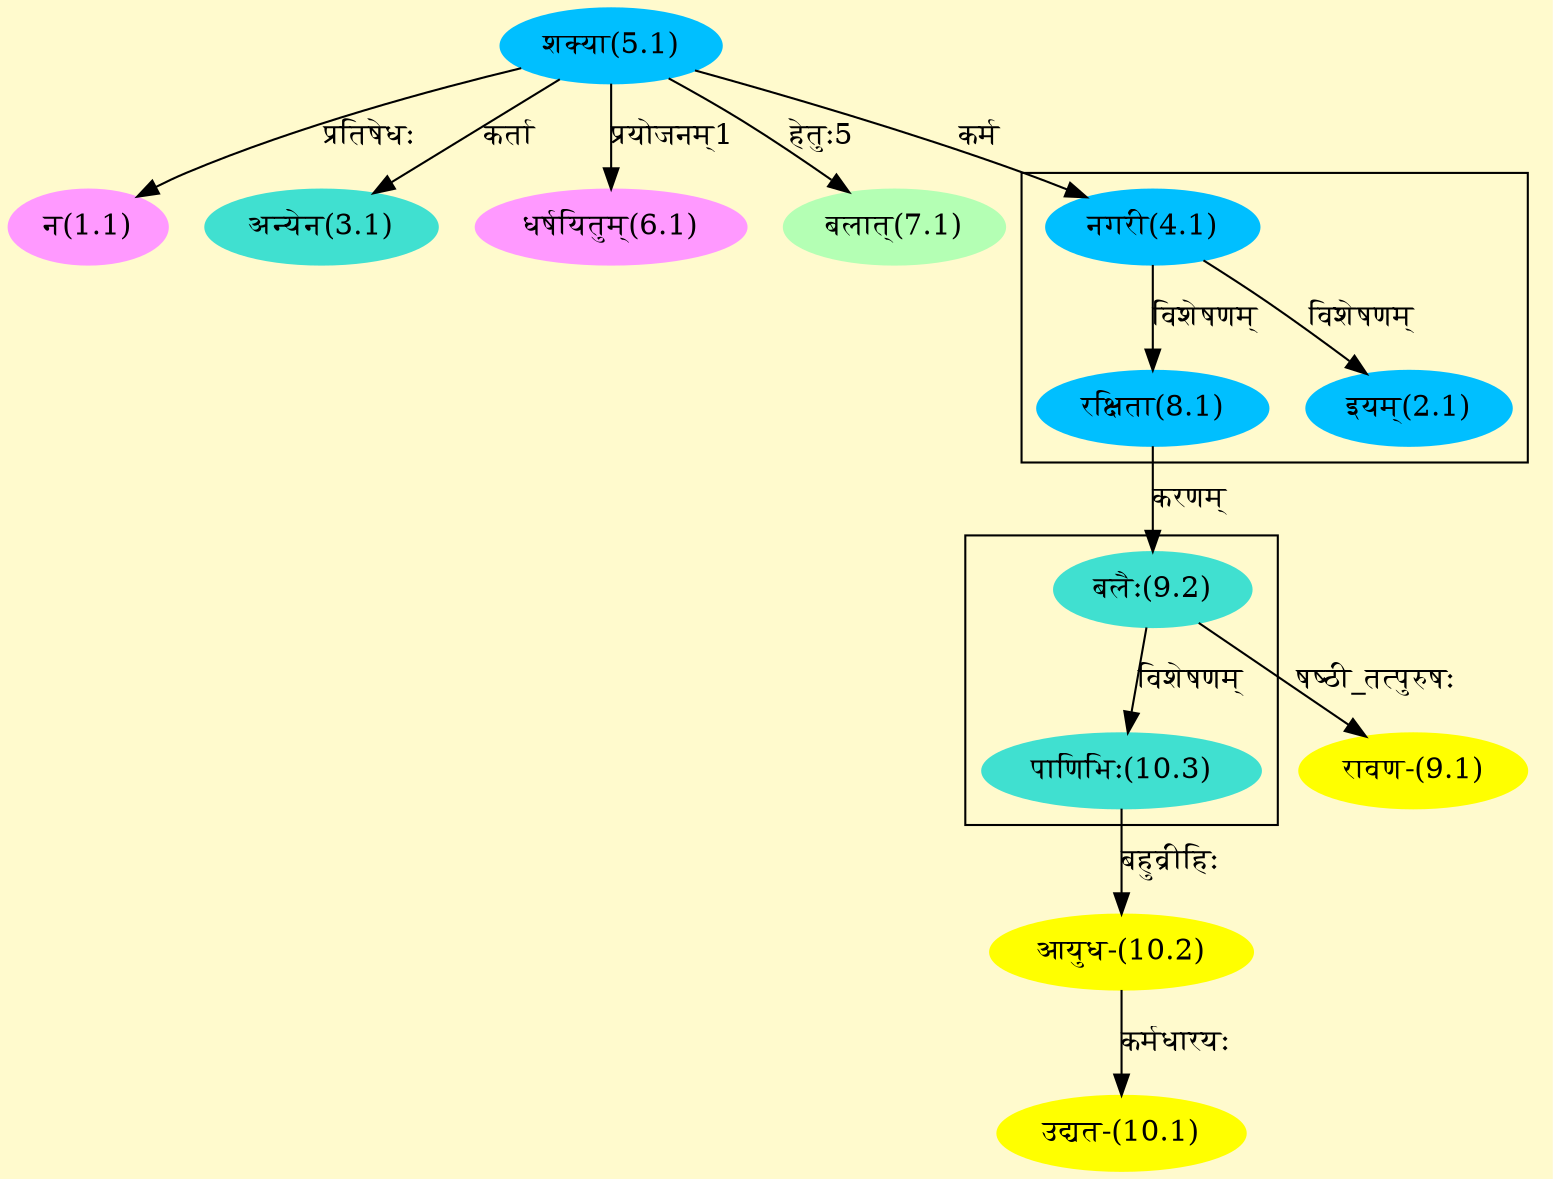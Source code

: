 digraph G{
rankdir=BT;
 compound=true;
 bgcolor="lemonchiffon1";

subgraph cluster_1{
Node2_1 [style=filled, color="#00BFFF" label = "इयम्(2.1)"]
Node4_1 [style=filled, color="#00BFFF" label = "नगरी(4.1)"]
Node8_1 [style=filled, color="#00BFFF" label = "रक्षिता(8.1)"]

}

subgraph cluster_2{
Node10_3 [style=filled, color="#40E0D0" label = "पाणिभिः(10.3)"]
Node9_2 [style=filled, color="#40E0D0" label = "बलैः(9.2)"]

}
Node1_1 [style=filled, color="#FF99FF" label = "न(1.1)"]
Node5_1 [style=filled, color="#00BFFF" label = "शक्या(5.1)"]
Node3_1 [style=filled, color="#40E0D0" label = "अन्येन(3.1)"]
Node4_1 [style=filled, color="#00BFFF" label = "नगरी(4.1)"]
Node6_1 [style=filled, color="#FF99FF" label = "धर्षयितुम्(6.1)"]
Node7_1 [style=filled, color="#B4FFB4" label = "बलात्(7.1)"]
Node9_1 [style=filled, color="#FFFF00" label = "रावण-(9.1)"]
Node9_2 [style=filled, color="#40E0D0" label = "बलैः(9.2)"]
Node8_1 [style=filled, color="#00BFFF" label = "रक्षिता(8.1)"]
Node10_1 [style=filled, color="#FFFF00" label = "उद्यत-(10.1)"]
Node10_2 [style=filled, color="#FFFF00" label = "आयुध-(10.2)"]
Node10_3 [style=filled, color="#40E0D0" label = "पाणिभिः(10.3)"]
/* Start of Relations section */

Node1_1 -> Node5_1 [  label="प्रतिषेधः"  dir="back" ]
Node2_1 -> Node4_1 [  label="विशेषणम्"  dir="back" ]
Node3_1 -> Node5_1 [  label="कर्ता"  dir="back" ]
Node4_1 -> Node5_1 [  label="कर्म"  dir="back" ]
Node6_1 -> Node5_1 [  label="प्रयोजनम्1"  dir="back" ]
Node7_1 -> Node5_1 [  label="हेतुः5"  dir="back" ]
Node8_1 -> Node4_1 [  label="विशेषणम्"  dir="back" ]
Node9_1 -> Node9_2 [  label="षष्ठी_तत्पुरुषः"  dir="back" ]
Node9_2 -> Node8_1 [  label="करणम्"  dir="back" ]
Node10_1 -> Node10_2 [  label="कर्मधारयः"  dir="back" ]
Node10_2 -> Node10_3 [  label="बहुव्रीहिः"  dir="back" ]
Node10_3 -> Node9_2 [  label="विशेषणम्"  dir="back" ]
}
